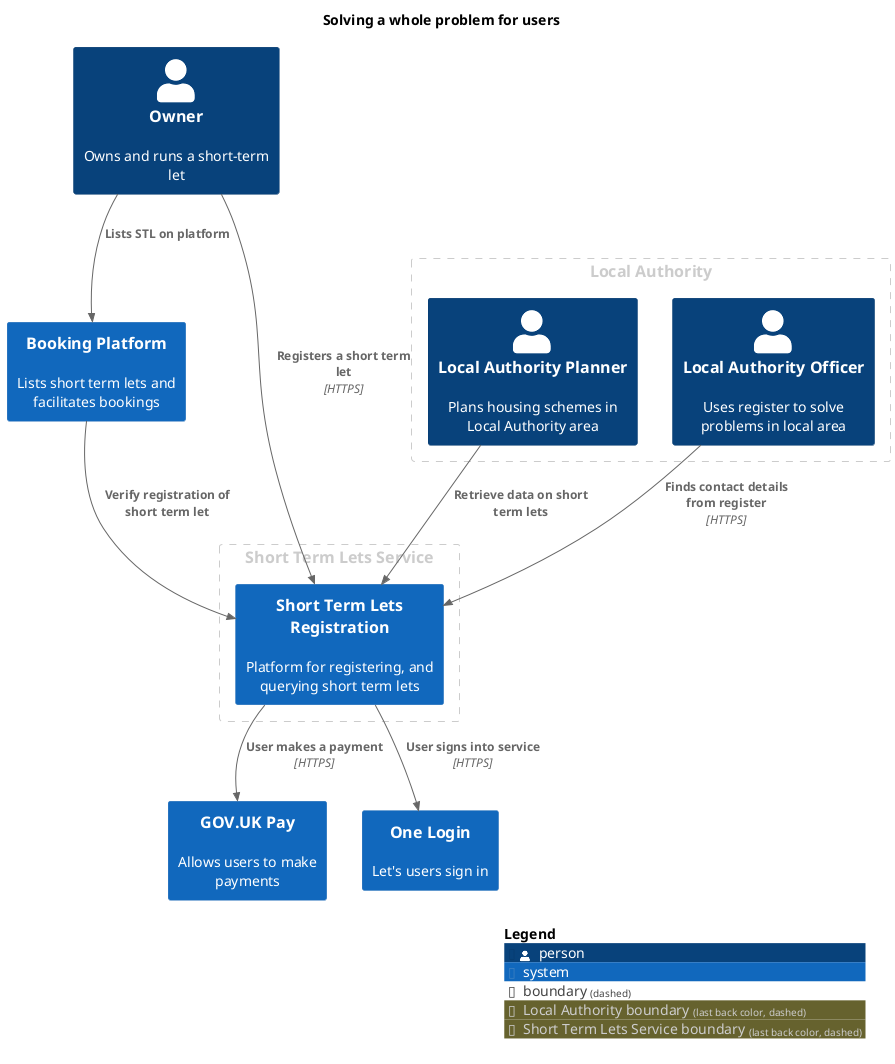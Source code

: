 @startuml
set separator none
title Solving a whole problem for users

top to bottom direction

!include <C4/C4>
!include <C4/C4_Context>

AddBoundaryTag("Local Authority", $borderColor="#cccccc", $fontColor="#cccccc", $borderStyle="dashed")
Boundary(group_1, "Local Authority", $tags="Local Authority") {
  Person(LocalAuthorityPlanner, "Local Authority Planner", $descr="Plans housing schemes in Local Authority area", $tags="", $link="")
  Person(LocalAuthorityOfficer, "Local Authority Officer", $descr="Uses register to solve problems in local area", $tags="", $link="")
}

AddBoundaryTag("Short Term Lets Service", $borderColor="#cccccc", $fontColor="#cccccc", $borderStyle="dashed")
Boundary(group_2, "Short Term Lets Service", $tags="Short Term Lets Service") {
  System(ShortTermLetsRegistration, "Short Term Lets Registration", $descr="Platform for registering, and querying short term lets", $tags="", $link="")
}

Person(Owner, "Owner", $descr="Owns and runs a short-term let", $tags="", $link="")
System(BookingPlatform, "Booking Platform", $descr="Lists short term lets and facilitates bookings", $tags="", $link="")
System(GOVUKPay, "GOV.UK Pay", $descr="Allows users to make payments", $tags="", $link="")
System(OneLogin, "One Login", $descr="Let's users sign in", $tags="", $link="")

Rel(Owner, BookingPlatform, "Lists STL on platform", $techn="", $tags="", $link="")
Rel(BookingPlatform, ShortTermLetsRegistration, "Verify registration of short term let", $techn="", $tags="", $link="")
Rel(LocalAuthorityPlanner, ShortTermLetsRegistration, "Retrieve data on short term lets", $techn="", $tags="", $link="")
Rel(Owner, ShortTermLetsRegistration, "Registers a short term let", $techn="HTTPS", $tags="", $link="")
Rel(LocalAuthorityOfficer, ShortTermLetsRegistration, "Finds contact details from register", $techn="HTTPS", $tags="", $link="")
Rel(ShortTermLetsRegistration, GOVUKPay, "User makes a payment", $techn="HTTPS", $tags="", $link="")
Rel(ShortTermLetsRegistration, OneLogin, "User signs into service", $techn="HTTPS", $tags="", $link="")

SHOW_LEGEND(true)
@enduml